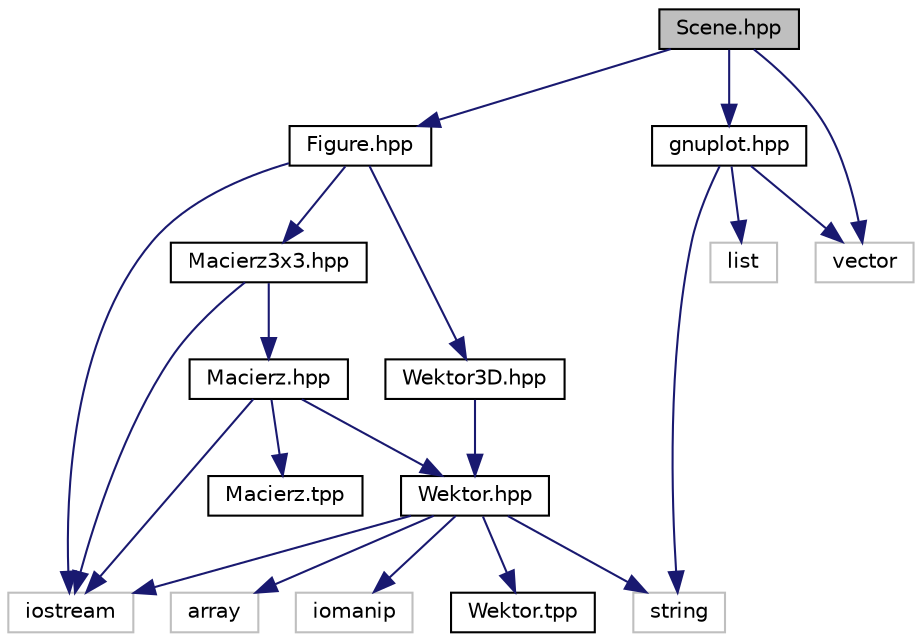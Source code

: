 digraph "Scene.hpp"
{
 // LATEX_PDF_SIZE
  edge [fontname="Helvetica",fontsize="10",labelfontname="Helvetica",labelfontsize="10"];
  node [fontname="Helvetica",fontsize="10",shape=record];
  Node1 [label="Scene.hpp",height=0.2,width=0.4,color="black", fillcolor="grey75", style="filled", fontcolor="black",tooltip="Definicja klasy Scena."];
  Node1 -> Node2 [color="midnightblue",fontsize="10",style="solid",fontname="Helvetica"];
  Node2 [label="Figure.hpp",height=0.2,width=0.4,color="black", fillcolor="white", style="filled",URL="$_figure_8hpp.html",tooltip="Definicja klasy Figura."];
  Node2 -> Node3 [color="midnightblue",fontsize="10",style="solid",fontname="Helvetica"];
  Node3 [label="iostream",height=0.2,width=0.4,color="grey75", fillcolor="white", style="filled",tooltip=" "];
  Node2 -> Node4 [color="midnightblue",fontsize="10",style="solid",fontname="Helvetica"];
  Node4 [label="Macierz3x3.hpp",height=0.2,width=0.4,color="black", fillcolor="white", style="filled",URL="$_macierz3x3_8hpp.html",tooltip="Definicja klasy Macierz3x3."];
  Node4 -> Node3 [color="midnightblue",fontsize="10",style="solid",fontname="Helvetica"];
  Node4 -> Node5 [color="midnightblue",fontsize="10",style="solid",fontname="Helvetica"];
  Node5 [label="Macierz.hpp",height=0.2,width=0.4,color="black", fillcolor="white", style="filled",URL="$_macierz_8hpp.html",tooltip="Definicja klasy MacierzRot(Macierz Rotacji)"];
  Node5 -> Node3 [color="midnightblue",fontsize="10",style="solid",fontname="Helvetica"];
  Node5 -> Node6 [color="midnightblue",fontsize="10",style="solid",fontname="Helvetica"];
  Node6 [label="Wektor.hpp",height=0.2,width=0.4,color="black", fillcolor="white", style="filled",URL="$_wektor_8hpp.html",tooltip="Definicja klasy szablonowej Wektor."];
  Node6 -> Node3 [color="midnightblue",fontsize="10",style="solid",fontname="Helvetica"];
  Node6 -> Node7 [color="midnightblue",fontsize="10",style="solid",fontname="Helvetica"];
  Node7 [label="array",height=0.2,width=0.4,color="grey75", fillcolor="white", style="filled",tooltip=" "];
  Node6 -> Node8 [color="midnightblue",fontsize="10",style="solid",fontname="Helvetica"];
  Node8 [label="iomanip",height=0.2,width=0.4,color="grey75", fillcolor="white", style="filled",tooltip=" "];
  Node6 -> Node9 [color="midnightblue",fontsize="10",style="solid",fontname="Helvetica"];
  Node9 [label="string",height=0.2,width=0.4,color="grey75", fillcolor="white", style="filled",tooltip=" "];
  Node6 -> Node10 [color="midnightblue",fontsize="10",style="solid",fontname="Helvetica"];
  Node10 [label="Wektor.tpp",height=0.2,width=0.4,color="black", fillcolor="white", style="filled",URL="$_wektor_8tpp.html",tooltip=" "];
  Node5 -> Node11 [color="midnightblue",fontsize="10",style="solid",fontname="Helvetica"];
  Node11 [label="Macierz.tpp",height=0.2,width=0.4,color="black", fillcolor="white", style="filled",URL="$_macierz_8tpp.html",tooltip=" "];
  Node2 -> Node12 [color="midnightblue",fontsize="10",style="solid",fontname="Helvetica"];
  Node12 [label="Wektor3D.hpp",height=0.2,width=0.4,color="black", fillcolor="white", style="filled",URL="$_wektor3_d_8hpp.html",tooltip="Definicja klasy Wektor3D."];
  Node12 -> Node6 [color="midnightblue",fontsize="10",style="solid",fontname="Helvetica"];
  Node1 -> Node13 [color="midnightblue",fontsize="10",style="solid",fontname="Helvetica"];
  Node13 [label="gnuplot.hpp",height=0.2,width=0.4,color="black", fillcolor="white", style="filled",URL="$gnuplot_8hpp.html",tooltip=" "];
  Node13 -> Node9 [color="midnightblue",fontsize="10",style="solid",fontname="Helvetica"];
  Node13 -> Node14 [color="midnightblue",fontsize="10",style="solid",fontname="Helvetica"];
  Node14 [label="list",height=0.2,width=0.4,color="grey75", fillcolor="white", style="filled",tooltip=" "];
  Node13 -> Node15 [color="midnightblue",fontsize="10",style="solid",fontname="Helvetica"];
  Node15 [label="vector",height=0.2,width=0.4,color="grey75", fillcolor="white", style="filled",tooltip=" "];
  Node1 -> Node15 [color="midnightblue",fontsize="10",style="solid",fontname="Helvetica"];
}
